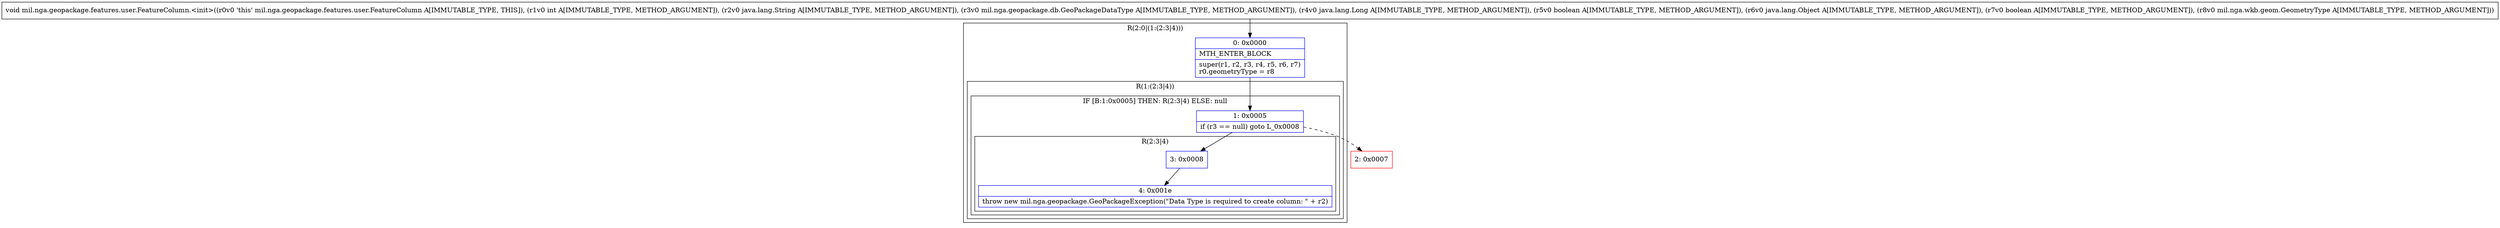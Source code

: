 digraph "CFG formil.nga.geopackage.features.user.FeatureColumn.\<init\>(ILjava\/lang\/String;Lmil\/nga\/geopackage\/db\/GeoPackageDataType;Ljava\/lang\/Long;ZLjava\/lang\/Object;ZLmil\/nga\/wkb\/geom\/GeometryType;)V" {
subgraph cluster_Region_72010974 {
label = "R(2:0|(1:(2:3|4)))";
node [shape=record,color=blue];
Node_0 [shape=record,label="{0\:\ 0x0000|MTH_ENTER_BLOCK\l|super(r1, r2, r3, r4, r5, r6, r7)\lr0.geometryType = r8\l}"];
subgraph cluster_Region_119711159 {
label = "R(1:(2:3|4))";
node [shape=record,color=blue];
subgraph cluster_IfRegion_1934234337 {
label = "IF [B:1:0x0005] THEN: R(2:3|4) ELSE: null";
node [shape=record,color=blue];
Node_1 [shape=record,label="{1\:\ 0x0005|if (r3 == null) goto L_0x0008\l}"];
subgraph cluster_Region_179100757 {
label = "R(2:3|4)";
node [shape=record,color=blue];
Node_3 [shape=record,label="{3\:\ 0x0008}"];
Node_4 [shape=record,label="{4\:\ 0x001e|throw new mil.nga.geopackage.GeoPackageException(\"Data Type is required to create column: \" + r2)\l}"];
}
}
}
}
Node_2 [shape=record,color=red,label="{2\:\ 0x0007}"];
MethodNode[shape=record,label="{void mil.nga.geopackage.features.user.FeatureColumn.\<init\>((r0v0 'this' mil.nga.geopackage.features.user.FeatureColumn A[IMMUTABLE_TYPE, THIS]), (r1v0 int A[IMMUTABLE_TYPE, METHOD_ARGUMENT]), (r2v0 java.lang.String A[IMMUTABLE_TYPE, METHOD_ARGUMENT]), (r3v0 mil.nga.geopackage.db.GeoPackageDataType A[IMMUTABLE_TYPE, METHOD_ARGUMENT]), (r4v0 java.lang.Long A[IMMUTABLE_TYPE, METHOD_ARGUMENT]), (r5v0 boolean A[IMMUTABLE_TYPE, METHOD_ARGUMENT]), (r6v0 java.lang.Object A[IMMUTABLE_TYPE, METHOD_ARGUMENT]), (r7v0 boolean A[IMMUTABLE_TYPE, METHOD_ARGUMENT]), (r8v0 mil.nga.wkb.geom.GeometryType A[IMMUTABLE_TYPE, METHOD_ARGUMENT])) }"];
MethodNode -> Node_0;
Node_0 -> Node_1;
Node_1 -> Node_2[style=dashed];
Node_1 -> Node_3;
Node_3 -> Node_4;
}

